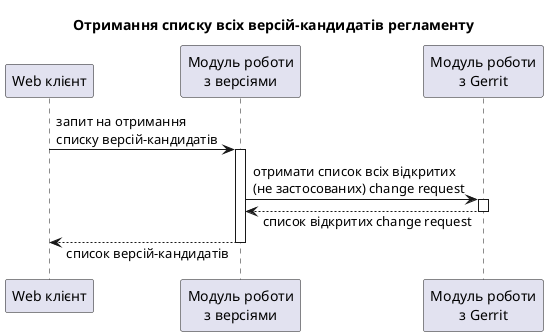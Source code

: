 @startuml
skinparam responseMessageBelowArrow true

participant "Web клієнт" as client order 1
participant "Модуль роботи\nз версіями" as versionModule order 2
participant "Модуль роботи\nз Gerrit" as gerritModule order 3

title Отримання списку всіх версій-кандидатів регламенту

client-> versionModule: запит на отримання\nсписку версій-кандидатів
activate versionModule
  versionModule -> gerritModule: отримати список всіх відкритих\n(не застосованих) change request
  activate gerritModule
    versionModule <-- gerritModule: список відкритих change request
  deactivate gerritModule

  client <-- versionModule: список версій-кандидатів
deactivate versionModule
@enduml